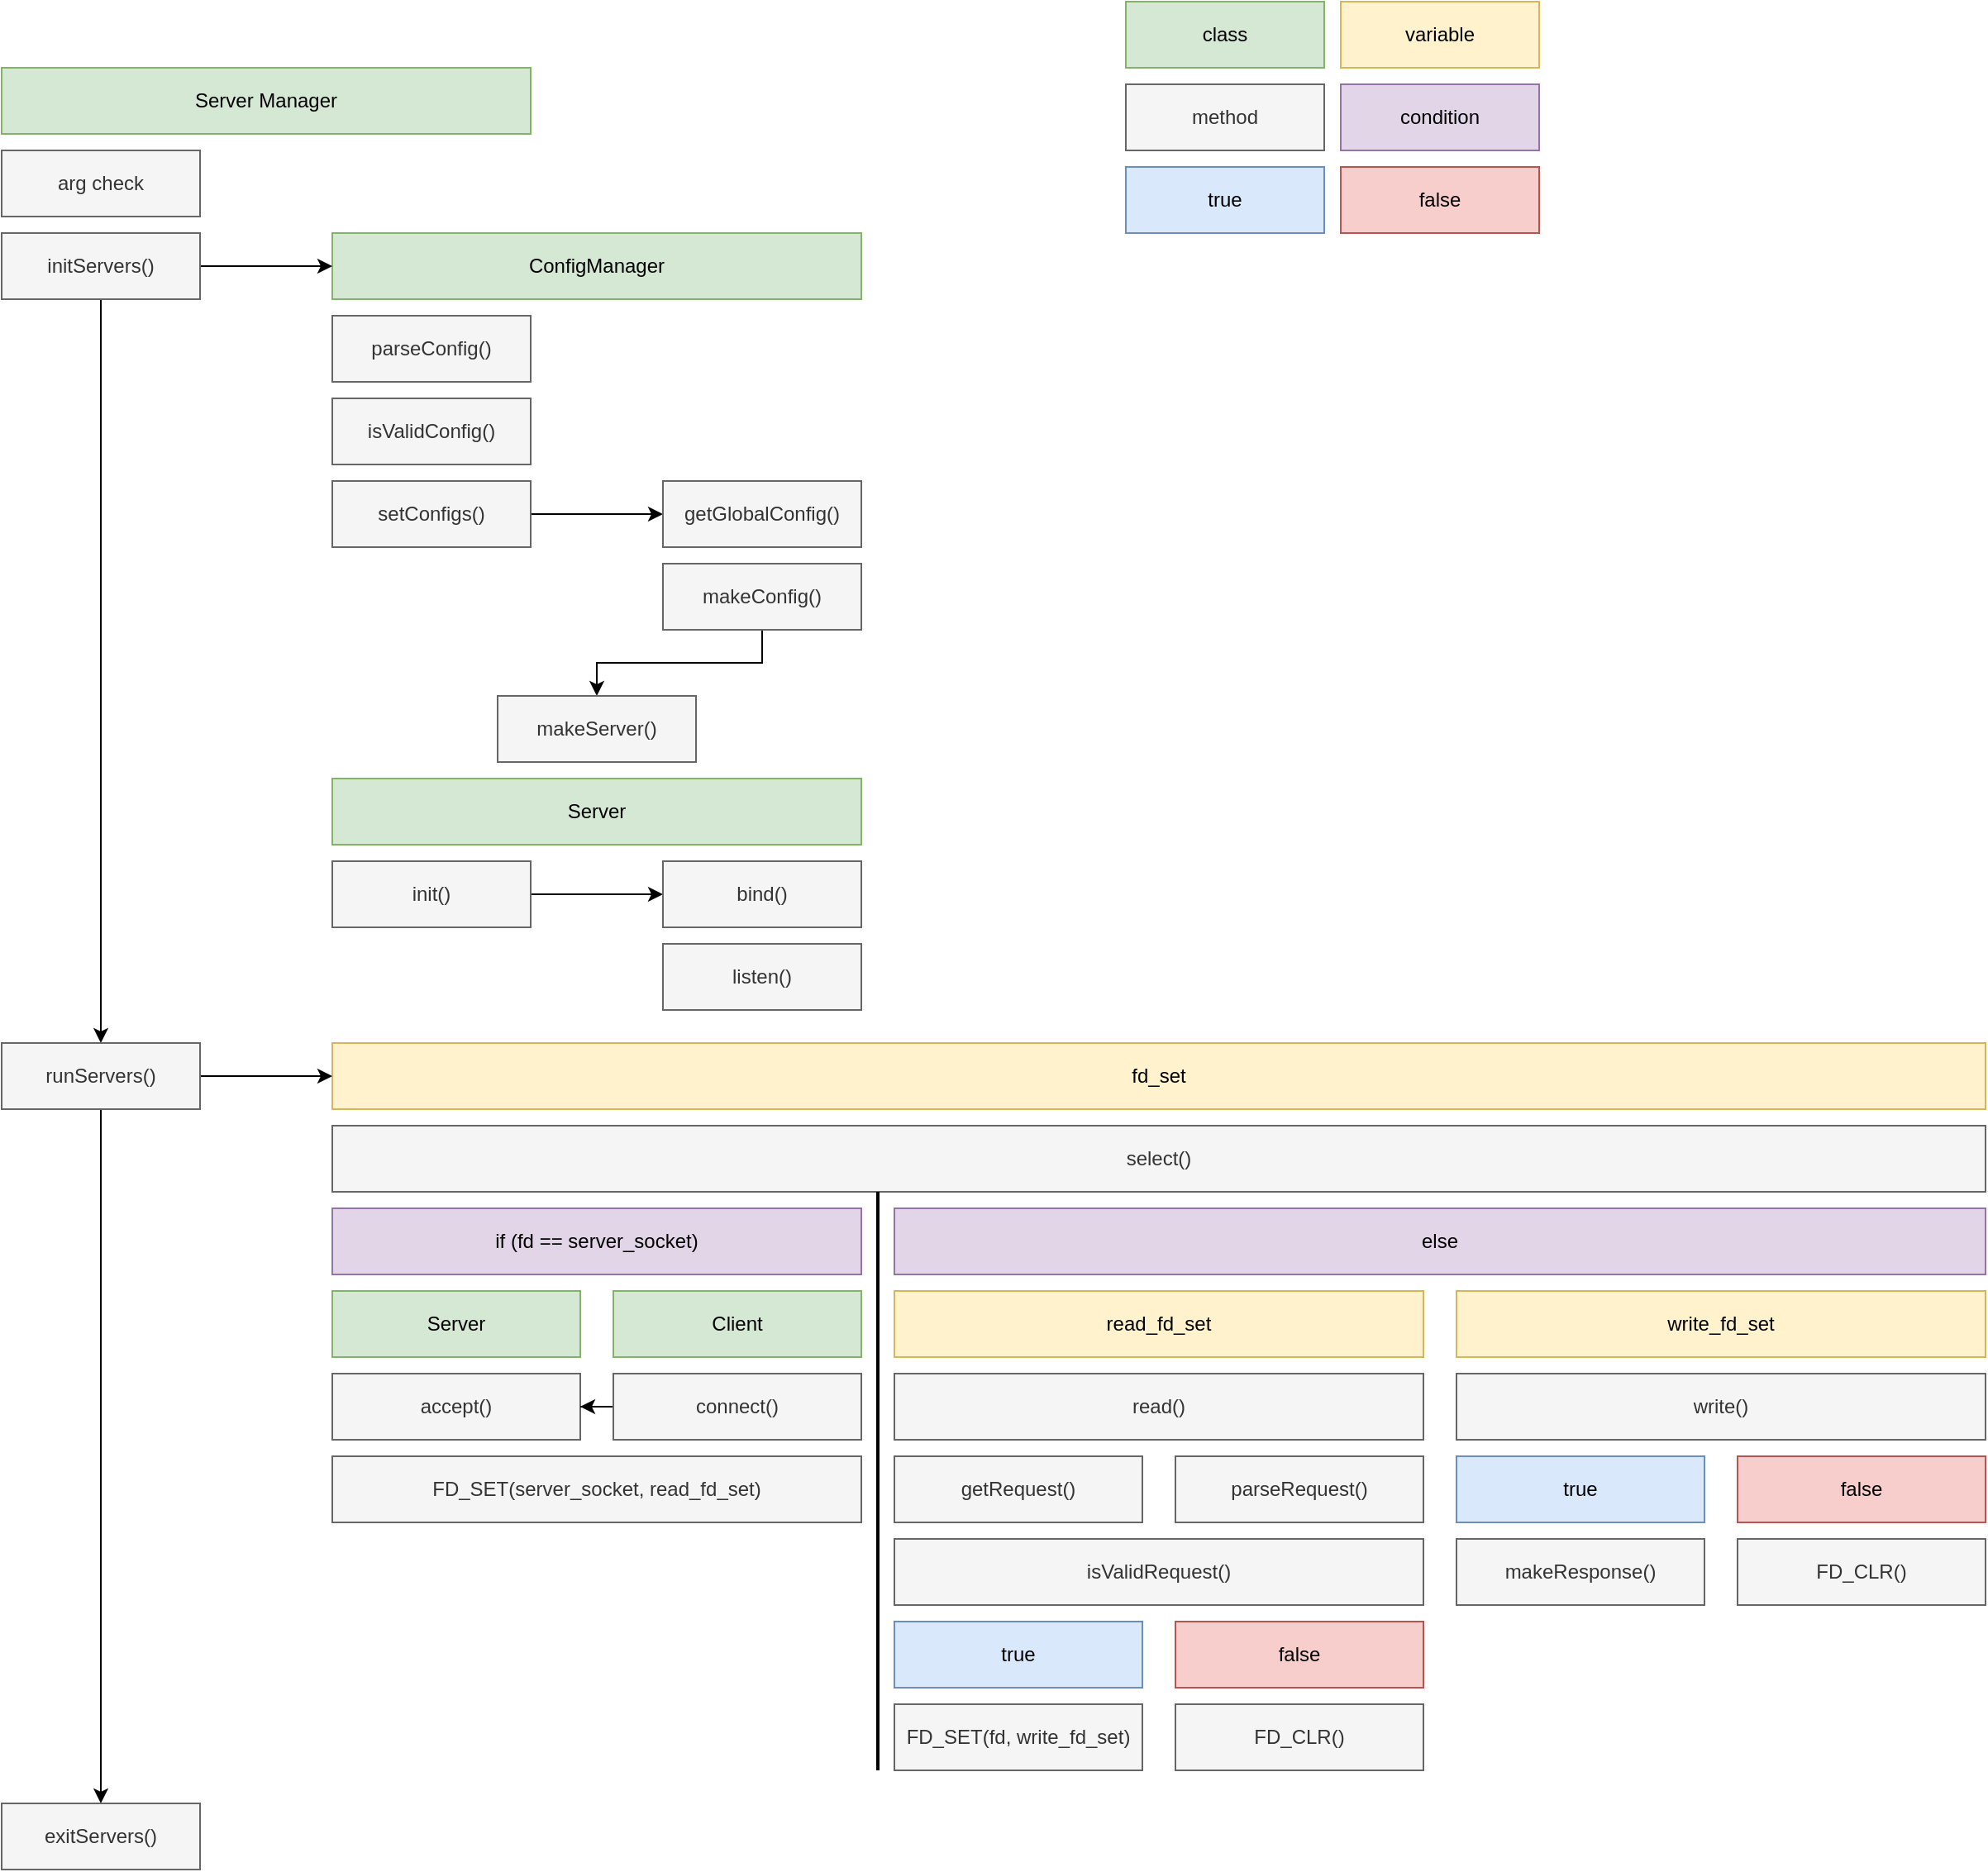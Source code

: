 <mxfile version="13.7.9" type="github"><diagram id="Dmj8x7RacfpK30fV7b_m" name="Page-1"><mxGraphModel dx="1423" dy="1051" grid="1" gridSize="10" guides="1" tooltips="1" connect="1" arrows="1" fold="1" page="1" pageScale="1" pageWidth="1200" pageHeight="1920" math="0" shadow="0"><root><mxCell id="0"/><mxCell id="1" parent="0"/><mxCell id="EGg8qru9QcE23cRtSsgI-5" value="getRequest()" style="rounded=0;whiteSpace=wrap;html=1;fillColor=#f5f5f5;strokeColor=#666666;fontColor=#333333;" parent="1" vertex="1"><mxGeometry x="580" y="910" width="150" height="40" as="geometry"/></mxCell><mxCell id="EGg8qru9QcE23cRtSsgI-6" value="isValidRequest()" style="rounded=0;whiteSpace=wrap;html=1;fillColor=#f5f5f5;strokeColor=#666666;fontColor=#333333;" parent="1" vertex="1"><mxGeometry x="580" y="960" width="320" height="40" as="geometry"/></mxCell><mxCell id="EGg8qru9QcE23cRtSsgI-7" value="makeResponse()" style="rounded=0;whiteSpace=wrap;html=1;fillColor=#f5f5f5;strokeColor=#666666;fontColor=#333333;" parent="1" vertex="1"><mxGeometry x="920" y="960" width="150" height="40" as="geometry"/></mxCell><mxCell id="tPRtJoVn4fpJoaYXq2pz-6" value="ConfigManager" style="rounded=0;whiteSpace=wrap;html=1;fillColor=#d5e8d4;strokeColor=#82b366;" parent="1" vertex="1"><mxGeometry x="240" y="170" width="320" height="40" as="geometry"/></mxCell><mxCell id="tPRtJoVn4fpJoaYXq2pz-17" value="fd_set" style="rounded=0;whiteSpace=wrap;html=1;fillColor=#fff2cc;strokeColor=#d6b656;" parent="1" vertex="1"><mxGeometry x="240" y="660" width="1000" height="40" as="geometry"/></mxCell><mxCell id="tPRtJoVn4fpJoaYXq2pz-18" value="accept()" style="rounded=0;whiteSpace=wrap;html=1;fillColor=#f5f5f5;strokeColor=#666666;fontColor=#333333;" parent="1" vertex="1"><mxGeometry x="240" y="860" width="150" height="40" as="geometry"/></mxCell><mxCell id="tPRtJoVn4fpJoaYXq2pz-20" value="write()" style="rounded=0;whiteSpace=wrap;html=1;fillColor=#f5f5f5;strokeColor=#666666;fontColor=#333333;" parent="1" vertex="1"><mxGeometry x="920" y="860" width="320" height="40" as="geometry"/></mxCell><mxCell id="rbavWtRDJPl1He-foKkA-4" value="arg check" style="rounded=0;whiteSpace=wrap;html=1;fillColor=#f5f5f5;strokeColor=#666666;fontColor=#333333;" vertex="1" parent="1"><mxGeometry x="40" y="120" width="120" height="40" as="geometry"/></mxCell><mxCell id="rbavWtRDJPl1He-foKkA-10" style="edgeStyle=orthogonalEdgeStyle;rounded=0;orthogonalLoop=1;jettySize=auto;html=1;exitX=1;exitY=0.5;exitDx=0;exitDy=0;entryX=0;entryY=0.5;entryDx=0;entryDy=0;" edge="1" parent="1" source="rbavWtRDJPl1He-foKkA-5" target="tPRtJoVn4fpJoaYXq2pz-6"><mxGeometry relative="1" as="geometry"/></mxCell><mxCell id="rbavWtRDJPl1He-foKkA-52" style="edgeStyle=orthogonalEdgeStyle;rounded=0;orthogonalLoop=1;jettySize=auto;html=1;exitX=0.5;exitY=1;exitDx=0;exitDy=0;entryX=0.5;entryY=0;entryDx=0;entryDy=0;strokeWidth=1;" edge="1" parent="1" source="rbavWtRDJPl1He-foKkA-5" target="rbavWtRDJPl1He-foKkA-6"><mxGeometry relative="1" as="geometry"/></mxCell><mxCell id="rbavWtRDJPl1He-foKkA-5" value="initServers()" style="rounded=0;whiteSpace=wrap;html=1;fillColor=#f5f5f5;strokeColor=#666666;fontColor=#333333;" vertex="1" parent="1"><mxGeometry x="40" y="170" width="120" height="40" as="geometry"/></mxCell><mxCell id="rbavWtRDJPl1He-foKkA-26" style="edgeStyle=orthogonalEdgeStyle;rounded=0;orthogonalLoop=1;jettySize=auto;html=1;exitX=1;exitY=0.5;exitDx=0;exitDy=0;entryX=0;entryY=0.5;entryDx=0;entryDy=0;" edge="1" parent="1" source="rbavWtRDJPl1He-foKkA-6" target="tPRtJoVn4fpJoaYXq2pz-17"><mxGeometry relative="1" as="geometry"/></mxCell><mxCell id="rbavWtRDJPl1He-foKkA-53" style="edgeStyle=orthogonalEdgeStyle;rounded=0;orthogonalLoop=1;jettySize=auto;html=1;exitX=0.5;exitY=1;exitDx=0;exitDy=0;strokeWidth=1;" edge="1" parent="1" source="rbavWtRDJPl1He-foKkA-6" target="rbavWtRDJPl1He-foKkA-9"><mxGeometry relative="1" as="geometry"/></mxCell><mxCell id="rbavWtRDJPl1He-foKkA-6" value="runServers()" style="rounded=0;whiteSpace=wrap;html=1;fillColor=#f5f5f5;strokeColor=#666666;fontColor=#333333;" vertex="1" parent="1"><mxGeometry x="40" y="660" width="120" height="40" as="geometry"/></mxCell><mxCell id="rbavWtRDJPl1He-foKkA-9" value="exitServers()" style="rounded=0;whiteSpace=wrap;html=1;fillColor=#f5f5f5;strokeColor=#666666;fontColor=#333333;" vertex="1" parent="1"><mxGeometry x="40" y="1120" width="120" height="40" as="geometry"/></mxCell><mxCell id="rbavWtRDJPl1He-foKkA-11" value="Server Manager" style="rounded=0;whiteSpace=wrap;html=1;fillColor=#d5e8d4;strokeColor=#82b366;" vertex="1" parent="1"><mxGeometry x="40" y="70" width="320" height="40" as="geometry"/></mxCell><mxCell id="rbavWtRDJPl1He-foKkA-12" value="Server" style="rounded=0;whiteSpace=wrap;html=1;fillColor=#d5e8d4;strokeColor=#82b366;" vertex="1" parent="1"><mxGeometry x="240" y="500" width="320" height="40" as="geometry"/></mxCell><mxCell id="rbavWtRDJPl1He-foKkA-13" value="parseConfig()" style="rounded=0;whiteSpace=wrap;html=1;fillColor=#f5f5f5;strokeColor=#666666;fontColor=#333333;" vertex="1" parent="1"><mxGeometry x="240" y="220" width="120" height="40" as="geometry"/></mxCell><mxCell id="rbavWtRDJPl1He-foKkA-14" value="isValidConfig()" style="rounded=0;whiteSpace=wrap;html=1;fillColor=#f5f5f5;strokeColor=#666666;fontColor=#333333;" vertex="1" parent="1"><mxGeometry x="240" y="270" width="120" height="40" as="geometry"/></mxCell><mxCell id="rbavWtRDJPl1He-foKkA-17" style="edgeStyle=orthogonalEdgeStyle;rounded=0;orthogonalLoop=1;jettySize=auto;html=1;exitX=1;exitY=0.5;exitDx=0;exitDy=0;entryX=0;entryY=0.5;entryDx=0;entryDy=0;" edge="1" parent="1" source="rbavWtRDJPl1He-foKkA-15" target="rbavWtRDJPl1He-foKkA-16"><mxGeometry relative="1" as="geometry"/></mxCell><mxCell id="rbavWtRDJPl1He-foKkA-15" value="setConfigs()" style="rounded=0;whiteSpace=wrap;html=1;fillColor=#f5f5f5;strokeColor=#666666;fontColor=#333333;" vertex="1" parent="1"><mxGeometry x="240" y="320" width="120" height="40" as="geometry"/></mxCell><mxCell id="rbavWtRDJPl1He-foKkA-16" value="getGlobalConfig()" style="rounded=0;whiteSpace=wrap;html=1;fillColor=#f5f5f5;strokeColor=#666666;fontColor=#333333;" vertex="1" parent="1"><mxGeometry x="440" y="320" width="120" height="40" as="geometry"/></mxCell><mxCell id="rbavWtRDJPl1He-foKkA-21" style="edgeStyle=orthogonalEdgeStyle;rounded=0;orthogonalLoop=1;jettySize=auto;html=1;exitX=0.5;exitY=1;exitDx=0;exitDy=0;entryX=0.5;entryY=0;entryDx=0;entryDy=0;" edge="1" parent="1" source="rbavWtRDJPl1He-foKkA-18" target="rbavWtRDJPl1He-foKkA-20"><mxGeometry relative="1" as="geometry"/></mxCell><mxCell id="rbavWtRDJPl1He-foKkA-18" value="makeConfig()" style="rounded=0;whiteSpace=wrap;html=1;fillColor=#f5f5f5;strokeColor=#666666;fontColor=#333333;" vertex="1" parent="1"><mxGeometry x="440" y="370" width="120" height="40" as="geometry"/></mxCell><mxCell id="rbavWtRDJPl1He-foKkA-25" style="edgeStyle=orthogonalEdgeStyle;rounded=0;orthogonalLoop=1;jettySize=auto;html=1;" edge="1" parent="1" source="rbavWtRDJPl1He-foKkA-19" target="rbavWtRDJPl1He-foKkA-24"><mxGeometry relative="1" as="geometry"/></mxCell><mxCell id="rbavWtRDJPl1He-foKkA-19" value="init()" style="rounded=0;whiteSpace=wrap;html=1;fillColor=#f5f5f5;strokeColor=#666666;fontColor=#333333;" vertex="1" parent="1"><mxGeometry x="240" y="550" width="120" height="40" as="geometry"/></mxCell><mxCell id="rbavWtRDJPl1He-foKkA-20" value="makeServer()" style="rounded=0;whiteSpace=wrap;html=1;fillColor=#f5f5f5;strokeColor=#666666;fontColor=#333333;" vertex="1" parent="1"><mxGeometry x="340" y="450" width="120" height="40" as="geometry"/></mxCell><mxCell id="rbavWtRDJPl1He-foKkA-23" value="listen()" style="rounded=0;whiteSpace=wrap;html=1;fillColor=#f5f5f5;strokeColor=#666666;fontColor=#333333;" vertex="1" parent="1"><mxGeometry x="440" y="600" width="120" height="40" as="geometry"/></mxCell><mxCell id="rbavWtRDJPl1He-foKkA-24" value="bind()" style="rounded=0;whiteSpace=wrap;html=1;fillColor=#f5f5f5;strokeColor=#666666;fontColor=#333333;" vertex="1" parent="1"><mxGeometry x="440" y="550" width="120" height="40" as="geometry"/></mxCell><mxCell id="rbavWtRDJPl1He-foKkA-29" value="Server" style="rounded=0;whiteSpace=wrap;html=1;fillColor=#d5e8d4;strokeColor=#82b366;" vertex="1" parent="1"><mxGeometry x="240" y="810" width="150" height="40" as="geometry"/></mxCell><mxCell id="rbavWtRDJPl1He-foKkA-30" value="Client" style="rounded=0;whiteSpace=wrap;html=1;fillColor=#d5e8d4;strokeColor=#82b366;" vertex="1" parent="1"><mxGeometry x="410" y="810" width="150" height="40" as="geometry"/></mxCell><mxCell id="rbavWtRDJPl1He-foKkA-32" style="edgeStyle=orthogonalEdgeStyle;rounded=0;orthogonalLoop=1;jettySize=auto;html=1;exitX=0;exitY=0.5;exitDx=0;exitDy=0;" edge="1" parent="1" source="rbavWtRDJPl1He-foKkA-31" target="tPRtJoVn4fpJoaYXq2pz-18"><mxGeometry relative="1" as="geometry"/></mxCell><mxCell id="rbavWtRDJPl1He-foKkA-31" value="connect()" style="rounded=0;whiteSpace=wrap;html=1;fillColor=#f5f5f5;strokeColor=#666666;fontColor=#333333;" vertex="1" parent="1"><mxGeometry x="410" y="860" width="150" height="40" as="geometry"/></mxCell><mxCell id="rbavWtRDJPl1He-foKkA-34" value="parseRequest()" style="rounded=0;whiteSpace=wrap;html=1;fillColor=#f5f5f5;strokeColor=#666666;fontColor=#333333;" vertex="1" parent="1"><mxGeometry x="750" y="910" width="150" height="40" as="geometry"/></mxCell><mxCell id="rbavWtRDJPl1He-foKkA-35" value="read()" style="rounded=0;whiteSpace=wrap;html=1;fillColor=#f5f5f5;strokeColor=#666666;fontColor=#333333;" vertex="1" parent="1"><mxGeometry x="580" y="860" width="320" height="40" as="geometry"/></mxCell><mxCell id="rbavWtRDJPl1He-foKkA-36" value="select()" style="rounded=0;whiteSpace=wrap;html=1;fillColor=#f5f5f5;strokeColor=#666666;fontColor=#333333;" vertex="1" parent="1"><mxGeometry x="240" y="710" width="1000" height="40" as="geometry"/></mxCell><mxCell id="rbavWtRDJPl1He-foKkA-38" value="if (fd == server_socket)" style="rounded=0;whiteSpace=wrap;html=1;fillColor=#e1d5e7;strokeColor=#9673a6;" vertex="1" parent="1"><mxGeometry x="240" y="760" width="320" height="40" as="geometry"/></mxCell><mxCell id="rbavWtRDJPl1He-foKkA-39" value="else" style="rounded=0;whiteSpace=wrap;html=1;fillColor=#e1d5e7;strokeColor=#9673a6;" vertex="1" parent="1"><mxGeometry x="580" y="760" width="660" height="40" as="geometry"/></mxCell><mxCell id="rbavWtRDJPl1He-foKkA-40" value="read_fd_set" style="rounded=0;whiteSpace=wrap;html=1;fillColor=#fff2cc;strokeColor=#d6b656;" vertex="1" parent="1"><mxGeometry x="580" y="810" width="320" height="40" as="geometry"/></mxCell><mxCell id="rbavWtRDJPl1He-foKkA-41" value="write_fd_set" style="rounded=0;whiteSpace=wrap;html=1;fillColor=#fff2cc;strokeColor=#d6b656;" vertex="1" parent="1"><mxGeometry x="920" y="810" width="320" height="40" as="geometry"/></mxCell><mxCell id="rbavWtRDJPl1He-foKkA-42" value="FD_SET(server_socket, read_fd_set)" style="rounded=0;whiteSpace=wrap;html=1;fillColor=#f5f5f5;strokeColor=#666666;fontColor=#333333;" vertex="1" parent="1"><mxGeometry x="240" y="910" width="320" height="40" as="geometry"/></mxCell><mxCell id="rbavWtRDJPl1He-foKkA-43" value="FD_SET(fd, write_fd_set)" style="rounded=0;whiteSpace=wrap;html=1;fillColor=#f5f5f5;strokeColor=#666666;fontColor=#333333;" vertex="1" parent="1"><mxGeometry x="580" y="1060" width="150" height="40" as="geometry"/></mxCell><mxCell id="rbavWtRDJPl1He-foKkA-44" value="true" style="rounded=0;whiteSpace=wrap;html=1;fillColor=#dae8fc;strokeColor=#6c8ebf;" vertex="1" parent="1"><mxGeometry x="580" y="1010" width="150" height="40" as="geometry"/></mxCell><mxCell id="rbavWtRDJPl1He-foKkA-45" value="false" style="rounded=0;whiteSpace=wrap;html=1;fillColor=#f8cecc;strokeColor=#b85450;" vertex="1" parent="1"><mxGeometry x="750" y="1010" width="150" height="40" as="geometry"/></mxCell><mxCell id="rbavWtRDJPl1He-foKkA-46" value="FD_CLR()" style="rounded=0;whiteSpace=wrap;html=1;fillColor=#f5f5f5;strokeColor=#666666;fontColor=#333333;" vertex="1" parent="1"><mxGeometry x="750" y="1060" width="150" height="40" as="geometry"/></mxCell><mxCell id="rbavWtRDJPl1He-foKkA-47" value="" style="endArrow=none;html=1;strokeWidth=2;" edge="1" parent="1"><mxGeometry width="50" height="50" relative="1" as="geometry"><mxPoint x="570" y="1100" as="sourcePoint"/><mxPoint x="570" y="750" as="targetPoint"/></mxGeometry></mxCell><mxCell id="rbavWtRDJPl1He-foKkA-48" value="true" style="rounded=0;whiteSpace=wrap;html=1;fillColor=#dae8fc;strokeColor=#6c8ebf;" vertex="1" parent="1"><mxGeometry x="920" y="910" width="150" height="40" as="geometry"/></mxCell><mxCell id="rbavWtRDJPl1He-foKkA-49" value="false" style="rounded=0;whiteSpace=wrap;html=1;fillColor=#f8cecc;strokeColor=#b85450;" vertex="1" parent="1"><mxGeometry x="1090" y="910" width="150" height="40" as="geometry"/></mxCell><mxCell id="rbavWtRDJPl1He-foKkA-50" value="FD_CLR()" style="rounded=0;whiteSpace=wrap;html=1;fillColor=#f5f5f5;strokeColor=#666666;fontColor=#333333;" vertex="1" parent="1"><mxGeometry x="1090" y="960" width="150" height="40" as="geometry"/></mxCell><mxCell id="rbavWtRDJPl1He-foKkA-55" value="method" style="rounded=0;whiteSpace=wrap;html=1;fillColor=#f5f5f5;strokeColor=#666666;fontColor=#333333;" vertex="1" parent="1"><mxGeometry x="720" y="80" width="120" height="40" as="geometry"/></mxCell><mxCell id="rbavWtRDJPl1He-foKkA-56" value="class" style="rounded=0;whiteSpace=wrap;html=1;fillColor=#d5e8d4;strokeColor=#82b366;" vertex="1" parent="1"><mxGeometry x="720" y="30" width="120" height="40" as="geometry"/></mxCell><mxCell id="rbavWtRDJPl1He-foKkA-57" value="variable" style="rounded=0;whiteSpace=wrap;html=1;fillColor=#fff2cc;strokeColor=#d6b656;" vertex="1" parent="1"><mxGeometry x="850" y="30" width="120" height="40" as="geometry"/></mxCell><mxCell id="rbavWtRDJPl1He-foKkA-58" value="condition" style="rounded=0;whiteSpace=wrap;html=1;fillColor=#e1d5e7;strokeColor=#9673a6;" vertex="1" parent="1"><mxGeometry x="850" y="80" width="120" height="40" as="geometry"/></mxCell><mxCell id="rbavWtRDJPl1He-foKkA-59" value="true" style="rounded=0;whiteSpace=wrap;html=1;fillColor=#dae8fc;strokeColor=#6c8ebf;" vertex="1" parent="1"><mxGeometry x="720" y="130" width="120" height="40" as="geometry"/></mxCell><mxCell id="rbavWtRDJPl1He-foKkA-60" value="false" style="rounded=0;whiteSpace=wrap;html=1;fillColor=#f8cecc;strokeColor=#b85450;" vertex="1" parent="1"><mxGeometry x="850" y="130" width="120" height="40" as="geometry"/></mxCell></root></mxGraphModel></diagram></mxfile>